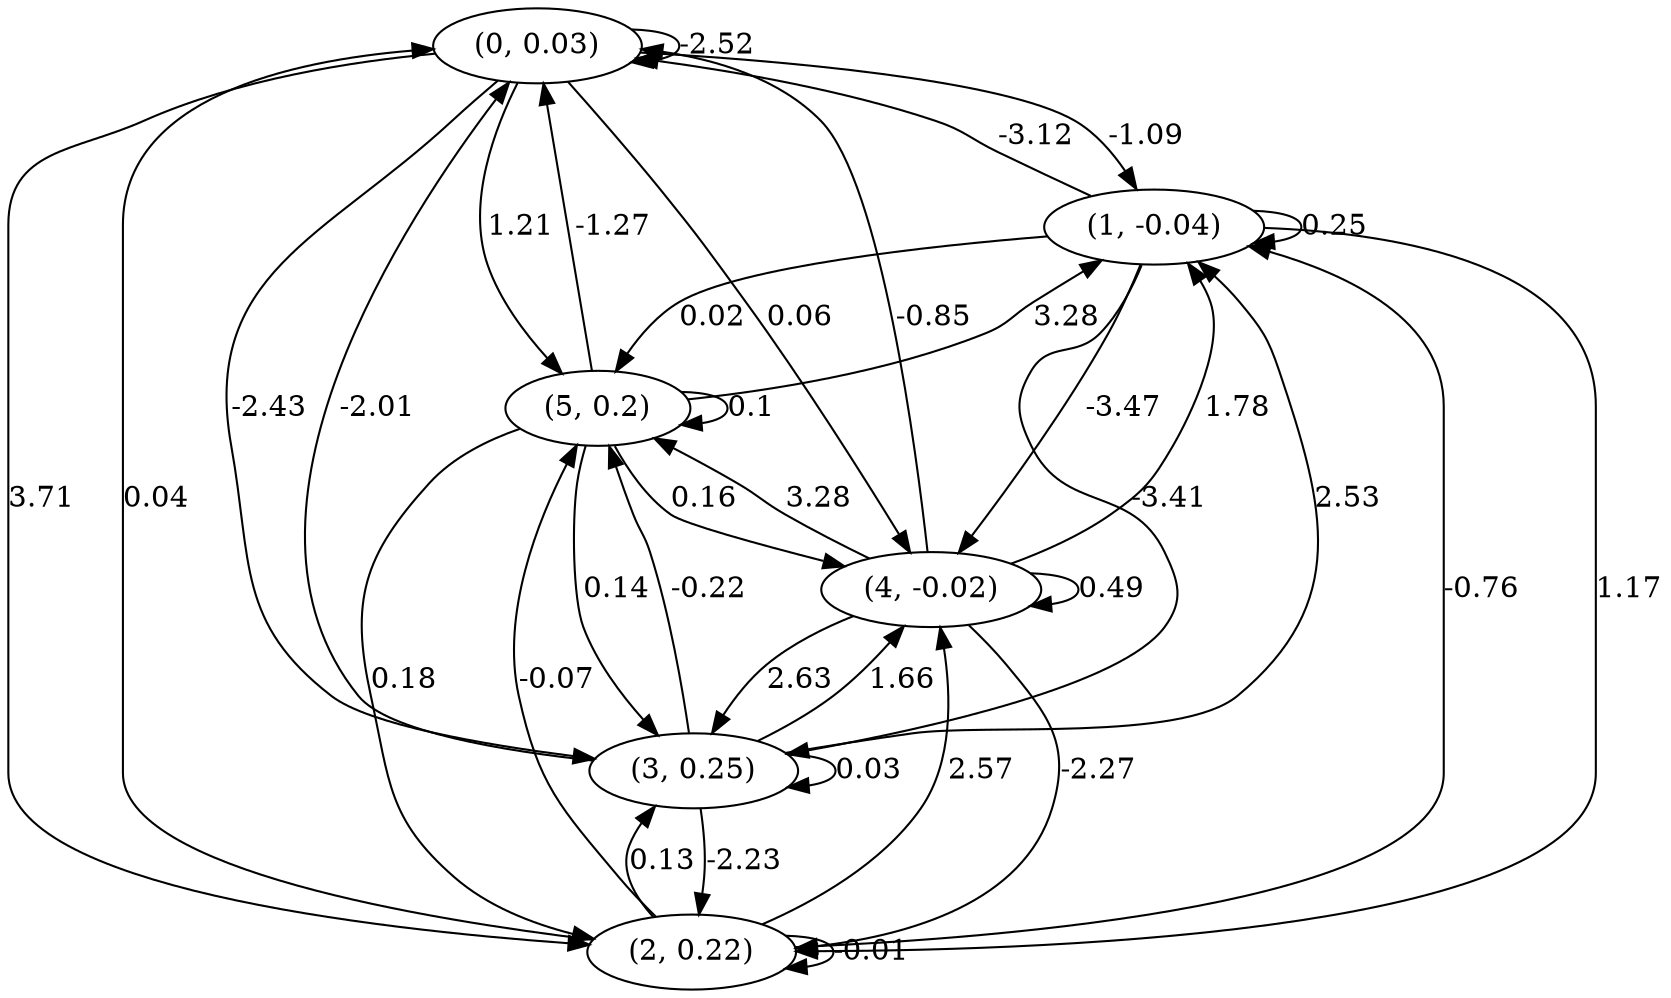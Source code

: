 digraph {
    0 [ label = "(0, 0.03)" ]
    1 [ label = "(1, -0.04)" ]
    2 [ label = "(2, 0.22)" ]
    3 [ label = "(3, 0.25)" ]
    4 [ label = "(4, -0.02)" ]
    5 [ label = "(5, 0.2)" ]
    0 -> 0 [ label = "-2.52" ]
    1 -> 1 [ label = "0.25" ]
    2 -> 2 [ label = "-0.01" ]
    3 -> 3 [ label = "0.03" ]
    4 -> 4 [ label = "0.49" ]
    5 -> 5 [ label = "0.1" ]
    1 -> 0 [ label = "-3.12" ]
    2 -> 0 [ label = "0.04" ]
    3 -> 0 [ label = "-2.01" ]
    4 -> 0 [ label = "-0.85" ]
    5 -> 0 [ label = "-1.27" ]
    0 -> 1 [ label = "-1.09" ]
    2 -> 1 [ label = "-0.76" ]
    3 -> 1 [ label = "2.53" ]
    4 -> 1 [ label = "1.78" ]
    5 -> 1 [ label = "3.28" ]
    0 -> 2 [ label = "3.71" ]
    1 -> 2 [ label = "1.17" ]
    3 -> 2 [ label = "-2.23" ]
    4 -> 2 [ label = "-2.27" ]
    5 -> 2 [ label = "0.18" ]
    0 -> 3 [ label = "-2.43" ]
    1 -> 3 [ label = "-3.41" ]
    2 -> 3 [ label = "0.13" ]
    4 -> 3 [ label = "2.63" ]
    5 -> 3 [ label = "0.14" ]
    0 -> 4 [ label = "0.06" ]
    1 -> 4 [ label = "-3.47" ]
    2 -> 4 [ label = "2.57" ]
    3 -> 4 [ label = "1.66" ]
    5 -> 4 [ label = "0.16" ]
    0 -> 5 [ label = "1.21" ]
    1 -> 5 [ label = "0.02" ]
    2 -> 5 [ label = "-0.07" ]
    3 -> 5 [ label = "-0.22" ]
    4 -> 5 [ label = "3.28" ]
}

